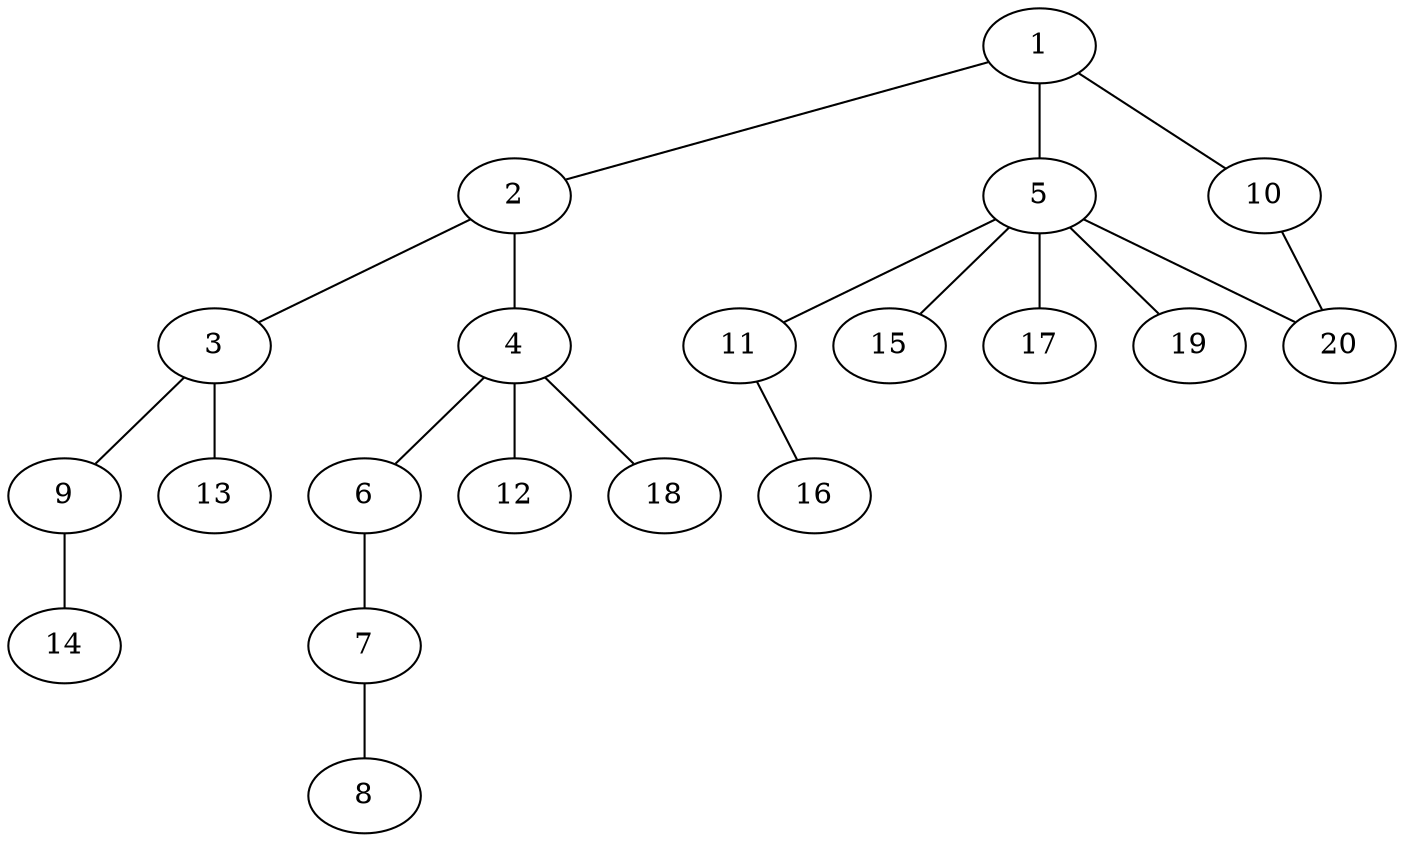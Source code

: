 graph graphname {1--2
1--5
1--10
2--3
2--4
3--9
3--13
4--6
4--12
4--18
5--11
5--15
5--17
5--19
5--20
6--7
7--8
9--14
10--20
11--16
}